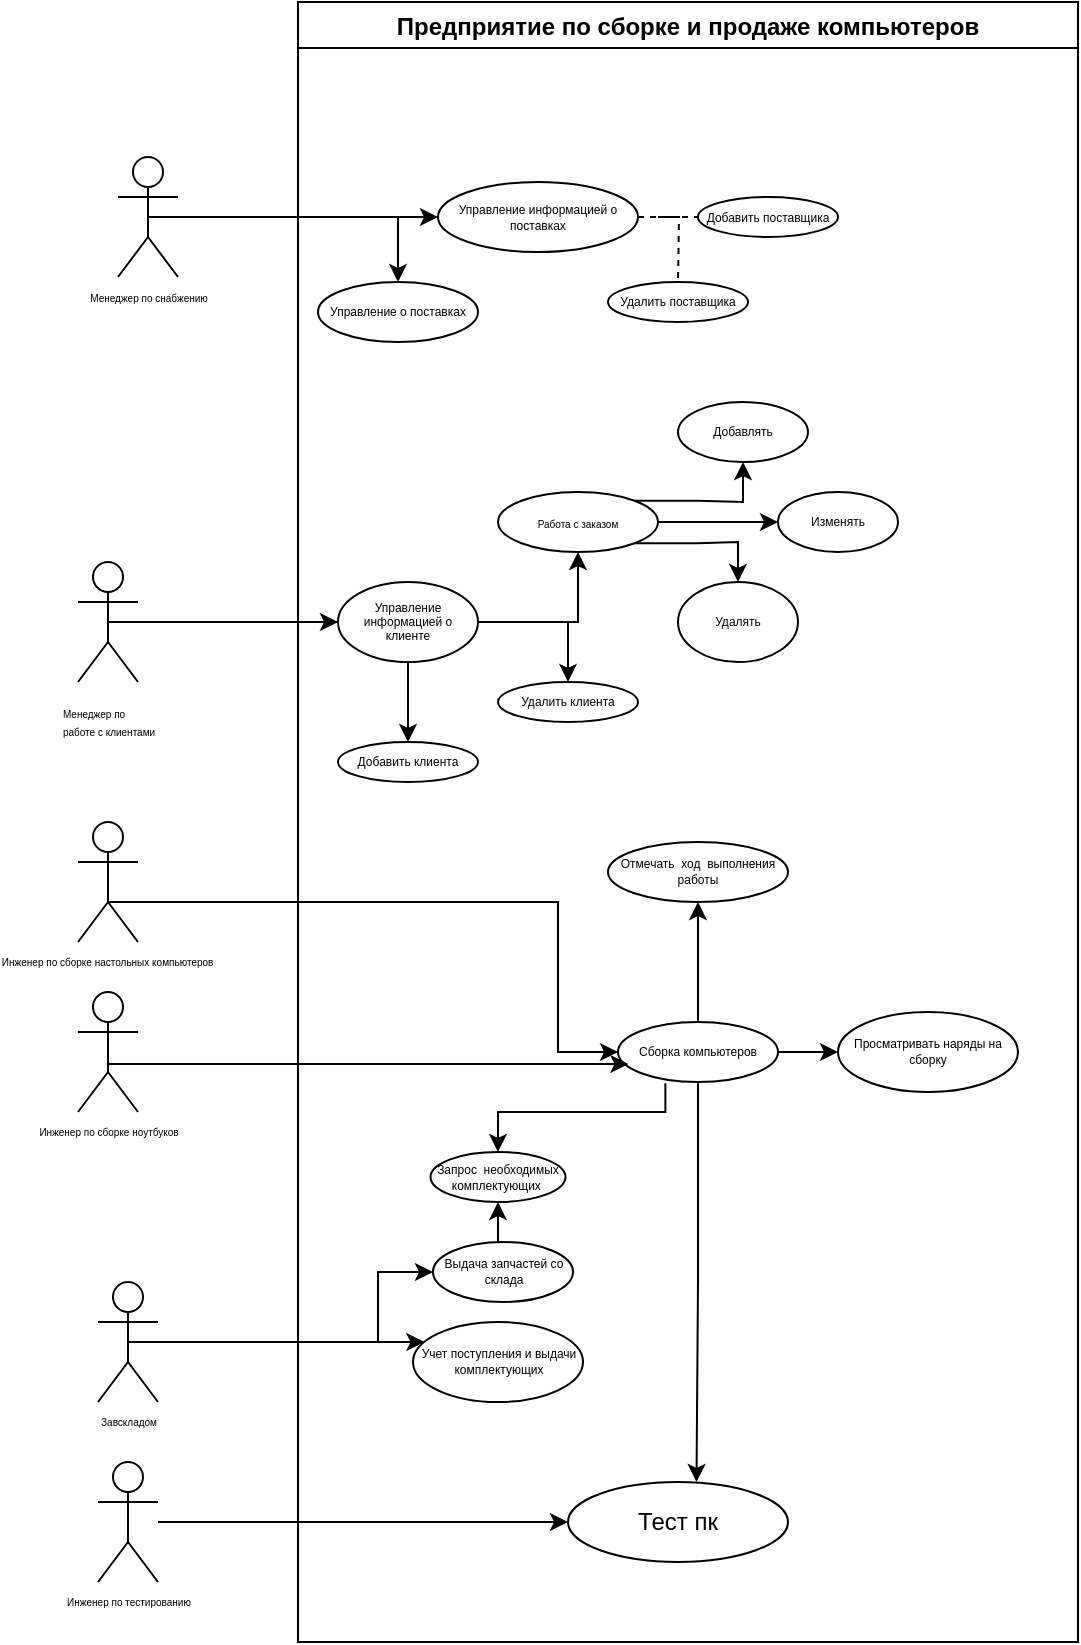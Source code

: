 <mxfile version="20.4.1" type="device"><diagram id="RgSqsSrYULxM32pQztsI" name="Страница 1"><mxGraphModel dx="499" dy="282" grid="1" gridSize="10" guides="1" tooltips="1" connect="1" arrows="1" fold="1" page="1" pageScale="1" pageWidth="1169" pageHeight="827" math="0" shadow="0"><root><mxCell id="0"/><mxCell id="1" parent="0"/><mxCell id="V03UL77mvHvVbTWS_zRw-17" style="edgeStyle=orthogonalEdgeStyle;rounded=0;orthogonalLoop=1;jettySize=auto;html=1;fontSize=5;" edge="1" parent="1" source="V03UL77mvHvVbTWS_zRw-19" target="V03UL77mvHvVbTWS_zRw-21"><mxGeometry relative="1" as="geometry"><mxPoint x="470" y="880" as="targetPoint"/><Array as="points"/></mxGeometry></mxCell><mxCell id="V03UL77mvHvVbTWS_zRw-18" style="edgeStyle=orthogonalEdgeStyle;rounded=0;orthogonalLoop=1;jettySize=auto;html=1;exitX=0.5;exitY=0.5;exitDx=0;exitDy=0;exitPerimeter=0;fontSize=6;" edge="1" parent="1" source="V03UL77mvHvVbTWS_zRw-19" target="V03UL77mvHvVbTWS_zRw-28"><mxGeometry relative="1" as="geometry"><mxPoint x="440" y="940" as="targetPoint"/><Array as="points"><mxPoint x="360" y="900"/><mxPoint x="360" y="900"/></Array></mxGeometry></mxCell><mxCell id="V03UL77mvHvVbTWS_zRw-19" value="&lt;div style=&quot;text-align: justify;&quot;&gt;&lt;span style=&quot;font-size: 5px; background-color: initial;&quot;&gt;Менеджер по&lt;/span&gt;&lt;/div&gt;&lt;font style=&quot;font-size: 5px; line-height: 1.8;&quot;&gt;&lt;div style=&quot;text-align: justify;&quot;&gt;&lt;span style=&quot;background-color: initial;&quot;&gt;работе с клиентами&lt;/span&gt;&lt;/div&gt;&lt;/font&gt;" style="shape=umlActor;verticalLabelPosition=bottom;verticalAlign=top;html=1;outlineConnect=0;align=center;" vertex="1" parent="1"><mxGeometry x="310" y="870" width="30" height="60" as="geometry"/></mxCell><mxCell id="V03UL77mvHvVbTWS_zRw-20" value="Предприятие по сборке и продаже компьютеров" style="swimlane;align=center;" vertex="1" parent="1"><mxGeometry x="420" y="590" width="390" height="820" as="geometry"/></mxCell><mxCell id="V03UL77mvHvVbTWS_zRw-21" value="Работа с заказом" style="ellipse;whiteSpace=wrap;html=1;fontSize=5;" vertex="1" parent="V03UL77mvHvVbTWS_zRw-20"><mxGeometry x="100" y="245" width="80" height="30" as="geometry"/></mxCell><mxCell id="V03UL77mvHvVbTWS_zRw-22" value="Удалять" style="ellipse;whiteSpace=wrap;html=1;fontSize=6;" vertex="1" parent="V03UL77mvHvVbTWS_zRw-20"><mxGeometry x="190" y="290" width="60" height="40" as="geometry"/></mxCell><mxCell id="V03UL77mvHvVbTWS_zRw-23" style="edgeStyle=orthogonalEdgeStyle;rounded=0;orthogonalLoop=1;jettySize=auto;html=1;exitX=1;exitY=1;exitDx=0;exitDy=0;fontSize=6;" edge="1" parent="V03UL77mvHvVbTWS_zRw-20" source="V03UL77mvHvVbTWS_zRw-21" target="V03UL77mvHvVbTWS_zRw-22"><mxGeometry relative="1" as="geometry"><mxPoint x="200" y="300" as="targetPoint"/></mxGeometry></mxCell><mxCell id="V03UL77mvHvVbTWS_zRw-24" value="Изменять" style="ellipse;whiteSpace=wrap;html=1;fontSize=6;" vertex="1" parent="V03UL77mvHvVbTWS_zRw-20"><mxGeometry x="240" y="245" width="60" height="30" as="geometry"/></mxCell><mxCell id="V03UL77mvHvVbTWS_zRw-25" style="edgeStyle=orthogonalEdgeStyle;rounded=0;orthogonalLoop=1;jettySize=auto;html=1;exitX=1;exitY=0.5;exitDx=0;exitDy=0;fontSize=6;" edge="1" parent="V03UL77mvHvVbTWS_zRw-20" source="V03UL77mvHvVbTWS_zRw-21" target="V03UL77mvHvVbTWS_zRw-24"><mxGeometry relative="1" as="geometry"><mxPoint x="280" y="260" as="targetPoint"/></mxGeometry></mxCell><mxCell id="V03UL77mvHvVbTWS_zRw-26" value="Добавлять" style="ellipse;whiteSpace=wrap;html=1;fontSize=6;" vertex="1" parent="V03UL77mvHvVbTWS_zRw-20"><mxGeometry x="190" y="200" width="65" height="30" as="geometry"/></mxCell><mxCell id="V03UL77mvHvVbTWS_zRw-27" style="edgeStyle=orthogonalEdgeStyle;rounded=0;orthogonalLoop=1;jettySize=auto;html=1;exitX=1;exitY=0;exitDx=0;exitDy=0;fontSize=6;" edge="1" parent="V03UL77mvHvVbTWS_zRw-20" source="V03UL77mvHvVbTWS_zRw-21" target="V03UL77mvHvVbTWS_zRw-26"><mxGeometry relative="1" as="geometry"><mxPoint x="220" y="230" as="targetPoint"/></mxGeometry></mxCell><mxCell id="V03UL77mvHvVbTWS_zRw-28" value="Управление информацией о клиенте" style="ellipse;whiteSpace=wrap;html=1;fontSize=6;" vertex="1" parent="V03UL77mvHvVbTWS_zRw-20"><mxGeometry x="20" y="290" width="70" height="40" as="geometry"/></mxCell><mxCell id="V03UL77mvHvVbTWS_zRw-29" value="Добавить клиента" style="ellipse;whiteSpace=wrap;html=1;fontSize=6;" vertex="1" parent="V03UL77mvHvVbTWS_zRw-20"><mxGeometry x="20" y="370" width="70" height="20" as="geometry"/></mxCell><mxCell id="V03UL77mvHvVbTWS_zRw-30" style="edgeStyle=orthogonalEdgeStyle;rounded=0;orthogonalLoop=1;jettySize=auto;html=1;exitX=0.5;exitY=1;exitDx=0;exitDy=0;fontSize=6;" edge="1" parent="V03UL77mvHvVbTWS_zRw-20" source="V03UL77mvHvVbTWS_zRw-28" target="V03UL77mvHvVbTWS_zRw-29"><mxGeometry relative="1" as="geometry"><mxPoint x="100" y="350" as="targetPoint"/><Array as="points"><mxPoint x="55" y="360"/><mxPoint x="55" y="360"/></Array></mxGeometry></mxCell><mxCell id="V03UL77mvHvVbTWS_zRw-31" value="Удалить клиента" style="ellipse;whiteSpace=wrap;html=1;fontSize=6;" vertex="1" parent="V03UL77mvHvVbTWS_zRw-20"><mxGeometry x="100" y="340" width="70" height="20" as="geometry"/></mxCell><mxCell id="V03UL77mvHvVbTWS_zRw-32" style="edgeStyle=orthogonalEdgeStyle;rounded=0;orthogonalLoop=1;jettySize=auto;html=1;exitX=1;exitY=0.5;exitDx=0;exitDy=0;fontSize=6;" edge="1" parent="V03UL77mvHvVbTWS_zRw-20" source="V03UL77mvHvVbTWS_zRw-28" target="V03UL77mvHvVbTWS_zRw-31"><mxGeometry relative="1" as="geometry"><mxPoint x="130" y="350" as="targetPoint"/></mxGeometry></mxCell><mxCell id="V03UL77mvHvVbTWS_zRw-69" style="edgeStyle=orthogonalEdgeStyle;rounded=0;orthogonalLoop=1;jettySize=auto;html=1;entryX=0;entryY=0.5;entryDx=0;entryDy=0;endArrow=none;endFill=0;dashed=1;" edge="1" parent="V03UL77mvHvVbTWS_zRw-20" source="V03UL77mvHvVbTWS_zRw-33" target="V03UL77mvHvVbTWS_zRw-34"><mxGeometry relative="1" as="geometry"/></mxCell><mxCell id="V03UL77mvHvVbTWS_zRw-33" value="Управление информацией о поставках" style="ellipse;whiteSpace=wrap;html=1;fontSize=6;" vertex="1" parent="V03UL77mvHvVbTWS_zRw-20"><mxGeometry x="70" y="90" width="100" height="35" as="geometry"/></mxCell><mxCell id="V03UL77mvHvVbTWS_zRw-34" value="Добавить поставщика" style="ellipse;whiteSpace=wrap;html=1;fontSize=6;" vertex="1" parent="V03UL77mvHvVbTWS_zRw-20"><mxGeometry x="200" y="97.5" width="70" height="20" as="geometry"/></mxCell><mxCell id="V03UL77mvHvVbTWS_zRw-36" value="Удалить поставщика" style="ellipse;whiteSpace=wrap;html=1;fontSize=6;" vertex="1" parent="V03UL77mvHvVbTWS_zRw-20"><mxGeometry x="155" y="140" width="70" height="20" as="geometry"/></mxCell><mxCell id="V03UL77mvHvVbTWS_zRw-68" style="edgeStyle=orthogonalEdgeStyle;rounded=0;orthogonalLoop=1;jettySize=auto;html=1;entryX=0.5;entryY=1;entryDx=0;entryDy=0;" edge="1" parent="V03UL77mvHvVbTWS_zRw-20" source="V03UL77mvHvVbTWS_zRw-38" target="V03UL77mvHvVbTWS_zRw-44"><mxGeometry relative="1" as="geometry"/></mxCell><mxCell id="V03UL77mvHvVbTWS_zRw-38" value="Сборка компьютеров" style="ellipse;whiteSpace=wrap;html=1;fontSize=6;" vertex="1" parent="V03UL77mvHvVbTWS_zRw-20"><mxGeometry x="160" y="510" width="80" height="30" as="geometry"/></mxCell><mxCell id="V03UL77mvHvVbTWS_zRw-39" value="Управление о поставках" style="ellipse;whiteSpace=wrap;html=1;fontSize=6;" vertex="1" parent="V03UL77mvHvVbTWS_zRw-20"><mxGeometry x="10" y="140" width="80" height="30" as="geometry"/></mxCell><mxCell id="V03UL77mvHvVbTWS_zRw-40" value="Просматривать наряды на сборку" style="ellipse;whiteSpace=wrap;html=1;fontSize=6;" vertex="1" parent="V03UL77mvHvVbTWS_zRw-20"><mxGeometry x="270" y="505" width="90" height="40" as="geometry"/></mxCell><mxCell id="V03UL77mvHvVbTWS_zRw-41" style="edgeStyle=orthogonalEdgeStyle;rounded=0;orthogonalLoop=1;jettySize=auto;html=1;exitX=1;exitY=0.5;exitDx=0;exitDy=0;fontSize=6;" edge="1" parent="V03UL77mvHvVbTWS_zRw-20" source="V03UL77mvHvVbTWS_zRw-38" target="V03UL77mvHvVbTWS_zRw-40"><mxGeometry relative="1" as="geometry"><mxPoint x="140" y="550" as="targetPoint"/><Array as="points"><mxPoint x="320" y="525"/><mxPoint x="320" y="525"/></Array></mxGeometry></mxCell><mxCell id="V03UL77mvHvVbTWS_zRw-44" value="Отмечать&amp;nbsp; ход&amp;nbsp; выполнения работы" style="ellipse;whiteSpace=wrap;html=1;fontSize=6;" vertex="1" parent="V03UL77mvHvVbTWS_zRw-20"><mxGeometry x="155" y="420" width="90" height="30" as="geometry"/></mxCell><mxCell id="V03UL77mvHvVbTWS_zRw-46" value="Запрос&amp;nbsp; необходимых комплектующих&amp;nbsp;" style="ellipse;whiteSpace=wrap;html=1;fontSize=6;" vertex="1" parent="V03UL77mvHvVbTWS_zRw-20"><mxGeometry x="66.25" y="575" width="67.5" height="25" as="geometry"/></mxCell><mxCell id="V03UL77mvHvVbTWS_zRw-47" style="edgeStyle=orthogonalEdgeStyle;rounded=0;orthogonalLoop=1;jettySize=auto;html=1;exitX=0.296;exitY=1.022;exitDx=0;exitDy=0;fontSize=6;exitPerimeter=0;" edge="1" parent="V03UL77mvHvVbTWS_zRw-20" source="V03UL77mvHvVbTWS_zRw-38" target="V03UL77mvHvVbTWS_zRw-46"><mxGeometry relative="1" as="geometry"><mxPoint x="80" y="570" as="targetPoint"/><Array as="points"><mxPoint x="184" y="555"/><mxPoint x="100" y="555"/></Array></mxGeometry></mxCell><mxCell id="V03UL77mvHvVbTWS_zRw-48" style="edgeStyle=orthogonalEdgeStyle;rounded=0;orthogonalLoop=1;jettySize=auto;html=1;exitX=0.5;exitY=1;exitDx=0;exitDy=0;fontSize=6;" edge="1" parent="V03UL77mvHvVbTWS_zRw-20" source="V03UL77mvHvVbTWS_zRw-22" target="V03UL77mvHvVbTWS_zRw-22"><mxGeometry relative="1" as="geometry"/></mxCell><mxCell id="V03UL77mvHvVbTWS_zRw-49" style="edgeStyle=orthogonalEdgeStyle;rounded=0;orthogonalLoop=1;jettySize=auto;html=1;exitX=0.5;exitY=1;exitDx=0;exitDy=0;fontSize=6;" edge="1" parent="V03UL77mvHvVbTWS_zRw-20" source="V03UL77mvHvVbTWS_zRw-22" target="V03UL77mvHvVbTWS_zRw-22"><mxGeometry relative="1" as="geometry"/></mxCell><mxCell id="V03UL77mvHvVbTWS_zRw-50" value="Учет поступления и выдачи комплектующих" style="ellipse;whiteSpace=wrap;html=1;fontSize=6;" vertex="1" parent="V03UL77mvHvVbTWS_zRw-20"><mxGeometry x="57.5" y="660" width="85" height="40" as="geometry"/></mxCell><mxCell id="V03UL77mvHvVbTWS_zRw-51" style="edgeStyle=orthogonalEdgeStyle;rounded=0;orthogonalLoop=1;jettySize=auto;html=1;exitX=0.5;exitY=0;exitDx=0;exitDy=0;entryX=0.5;entryY=1;entryDx=0;entryDy=0;fontSize=6;" edge="1" parent="V03UL77mvHvVbTWS_zRw-20" source="V03UL77mvHvVbTWS_zRw-52" target="V03UL77mvHvVbTWS_zRw-46"><mxGeometry relative="1" as="geometry"/></mxCell><mxCell id="V03UL77mvHvVbTWS_zRw-52" value="Выдача запчастей со склада" style="ellipse;whiteSpace=wrap;html=1;fontSize=6;" vertex="1" parent="V03UL77mvHvVbTWS_zRw-20"><mxGeometry x="67.5" y="620" width="70" height="30" as="geometry"/></mxCell><mxCell id="V03UL77mvHvVbTWS_zRw-67" value="Тест пк" style="ellipse;whiteSpace=wrap;html=1;" vertex="1" parent="V03UL77mvHvVbTWS_zRw-20"><mxGeometry x="135" y="740" width="110" height="40" as="geometry"/></mxCell><mxCell id="V03UL77mvHvVbTWS_zRw-65" style="edgeStyle=orthogonalEdgeStyle;rounded=0;orthogonalLoop=1;jettySize=auto;html=1;entryX=0.584;entryY=0;entryDx=0;entryDy=0;entryPerimeter=0;" edge="1" parent="V03UL77mvHvVbTWS_zRw-20" source="V03UL77mvHvVbTWS_zRw-38" target="V03UL77mvHvVbTWS_zRw-67"><mxGeometry relative="1" as="geometry"><mxPoint x="160" y="731.143" as="targetPoint"/></mxGeometry></mxCell><mxCell id="V03UL77mvHvVbTWS_zRw-53" style="edgeStyle=orthogonalEdgeStyle;rounded=0;orthogonalLoop=1;jettySize=auto;html=1;exitX=0.5;exitY=0.5;exitDx=0;exitDy=0;exitPerimeter=0;fontSize=6;" edge="1" parent="1" source="V03UL77mvHvVbTWS_zRw-55" target="V03UL77mvHvVbTWS_zRw-33"><mxGeometry relative="1" as="geometry"><mxPoint x="450" y="759.889" as="targetPoint"/><Array as="points"><mxPoint x="420" y="698"/><mxPoint x="420" y="698"/></Array></mxGeometry></mxCell><mxCell id="V03UL77mvHvVbTWS_zRw-54" style="edgeStyle=orthogonalEdgeStyle;rounded=0;orthogonalLoop=1;jettySize=auto;html=1;exitX=0.5;exitY=0.5;exitDx=0;exitDy=0;exitPerimeter=0;fontSize=6;" edge="1" parent="1" source="V03UL77mvHvVbTWS_zRw-55" target="V03UL77mvHvVbTWS_zRw-39"><mxGeometry relative="1" as="geometry"><mxPoint x="440" y="740" as="targetPoint"/></mxGeometry></mxCell><mxCell id="V03UL77mvHvVbTWS_zRw-55" value="Менеджер по снабжению" style="shape=umlActor;verticalLabelPosition=bottom;verticalAlign=top;html=1;outlineConnect=0;fontSize=5;" vertex="1" parent="1"><mxGeometry x="330" y="667.5" width="30" height="60" as="geometry"/></mxCell><mxCell id="V03UL77mvHvVbTWS_zRw-56" style="edgeStyle=orthogonalEdgeStyle;rounded=0;orthogonalLoop=1;jettySize=auto;html=1;exitX=0.5;exitY=0.5;exitDx=0;exitDy=0;exitPerimeter=0;fontSize=6;" edge="1" parent="1" source="V03UL77mvHvVbTWS_zRw-57" target="V03UL77mvHvVbTWS_zRw-38"><mxGeometry relative="1" as="geometry"><mxPoint x="490" y="1070" as="targetPoint"/><Array as="points"><mxPoint x="325" y="1040"/><mxPoint x="550" y="1040"/></Array></mxGeometry></mxCell><mxCell id="V03UL77mvHvVbTWS_zRw-57" value="&lt;div style=&quot;text-align: justify;&quot;&gt;&lt;span style=&quot;background-color: initial;&quot;&gt;Инженер по сборке настольных компьютеров&amp;nbsp;&lt;/span&gt;&lt;/div&gt;" style="shape=umlActor;verticalLabelPosition=bottom;verticalAlign=top;html=1;outlineConnect=0;fontSize=5;" vertex="1" parent="1"><mxGeometry x="310" y="1000" width="30" height="60" as="geometry"/></mxCell><mxCell id="V03UL77mvHvVbTWS_zRw-58" style="edgeStyle=orthogonalEdgeStyle;rounded=0;orthogonalLoop=1;jettySize=auto;html=1;exitX=0.5;exitY=0.5;exitDx=0;exitDy=0;exitPerimeter=0;fontSize=6;entryX=0.065;entryY=0.7;entryDx=0;entryDy=0;entryPerimeter=0;" edge="1" parent="1" source="V03UL77mvHvVbTWS_zRw-59" target="V03UL77mvHvVbTWS_zRw-38"><mxGeometry relative="1" as="geometry"><mxPoint x="490" y="1100" as="targetPoint"/><Array as="points"><mxPoint x="325" y="1121"/></Array></mxGeometry></mxCell><mxCell id="V03UL77mvHvVbTWS_zRw-59" value="Инженер по сборке ноутбуков" style="shape=umlActor;verticalLabelPosition=bottom;verticalAlign=top;html=1;outlineConnect=0;fontSize=5;" vertex="1" parent="1"><mxGeometry x="310" y="1085" width="30" height="60" as="geometry"/></mxCell><mxCell id="V03UL77mvHvVbTWS_zRw-66" style="edgeStyle=orthogonalEdgeStyle;rounded=0;orthogonalLoop=1;jettySize=auto;html=1;" edge="1" parent="1" source="V03UL77mvHvVbTWS_zRw-60" target="V03UL77mvHvVbTWS_zRw-67"><mxGeometry relative="1" as="geometry"><mxPoint x="520" y="1350" as="targetPoint"/></mxGeometry></mxCell><mxCell id="V03UL77mvHvVbTWS_zRw-60" value="Инженер по тестированию" style="shape=umlActor;verticalLabelPosition=bottom;verticalAlign=top;html=1;outlineConnect=0;fontSize=5;" vertex="1" parent="1"><mxGeometry x="320" y="1320" width="30" height="60" as="geometry"/></mxCell><mxCell id="V03UL77mvHvVbTWS_zRw-61" style="edgeStyle=orthogonalEdgeStyle;rounded=0;orthogonalLoop=1;jettySize=auto;html=1;fontSize=6;exitX=0.5;exitY=0.5;exitDx=0;exitDy=0;exitPerimeter=0;" edge="1" parent="1" source="V03UL77mvHvVbTWS_zRw-63" target="V03UL77mvHvVbTWS_zRw-50"><mxGeometry relative="1" as="geometry"><mxPoint x="490.0" y="1250" as="targetPoint"/><Array as="points"><mxPoint x="430" y="1260"/><mxPoint x="430" y="1260"/></Array></mxGeometry></mxCell><mxCell id="V03UL77mvHvVbTWS_zRw-62" style="edgeStyle=orthogonalEdgeStyle;rounded=0;orthogonalLoop=1;jettySize=auto;html=1;exitX=0.5;exitY=0.5;exitDx=0;exitDy=0;exitPerimeter=0;fontSize=6;" edge="1" parent="1" source="V03UL77mvHvVbTWS_zRw-63" target="V03UL77mvHvVbTWS_zRw-52"><mxGeometry relative="1" as="geometry"><mxPoint x="450.0" y="1300" as="targetPoint"/><Array as="points"><mxPoint x="460" y="1260"/><mxPoint x="460" y="1225"/></Array></mxGeometry></mxCell><mxCell id="V03UL77mvHvVbTWS_zRw-63" value="Завскладом" style="shape=umlActor;verticalLabelPosition=bottom;verticalAlign=top;html=1;outlineConnect=0;fontSize=5;" vertex="1" parent="1"><mxGeometry x="320" y="1230" width="30" height="60" as="geometry"/></mxCell><mxCell id="V03UL77mvHvVbTWS_zRw-70" style="edgeStyle=orthogonalEdgeStyle;rounded=0;orthogonalLoop=1;jettySize=auto;html=1;dashed=1;endArrow=none;endFill=0;" edge="1" parent="1" source="V03UL77mvHvVbTWS_zRw-33"><mxGeometry relative="1" as="geometry"><mxPoint x="610" y="730" as="targetPoint"/></mxGeometry></mxCell></root></mxGraphModel></diagram></mxfile>
